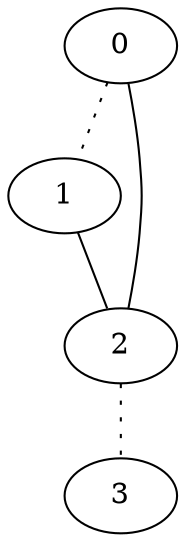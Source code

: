 graph {
a0 -- a1 [style=dotted];
a0 -- a2;
a1 -- a2;
a2 -- a3 [style=dotted];
a0[label=0];
a1[label=1];
a2[label=2];
a3[label=3];
}
